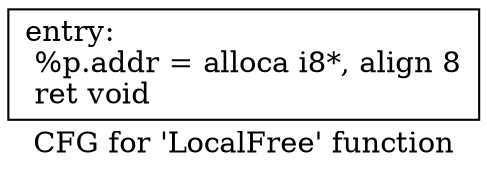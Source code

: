 digraph "CFG for 'LocalFree' function" {
	label="CFG for 'LocalFree' function";

	Node0x5ff2b10 [shape=record,label="{entry:\l  %p.addr = alloca i8*, align 8\l  ret void\l}"];
}
